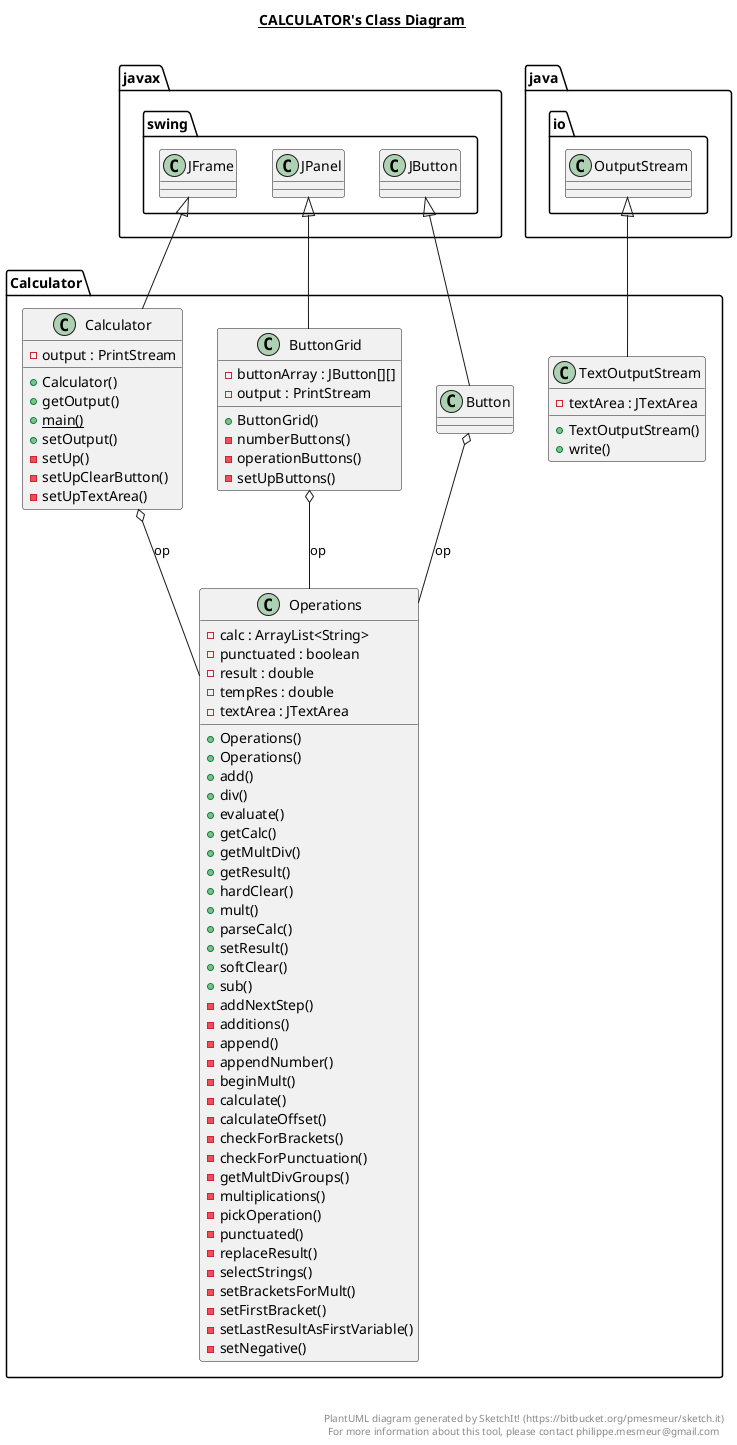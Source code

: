 @startuml

title __CALCULATOR's Class Diagram__\n


  namespace Calculator {
    class Calculator.ButtonGrid {
        - buttonArray : JButton[][]
        - output : PrintStream
        + ButtonGrid()
        - numberButtons()
        - operationButtons()
        - setUpButtons()
    }
  }
  

  namespace Calculator {
    class Calculator.Calculator {
        - output : PrintStream
        + Calculator()
        + getOutput()
        {static} + main()
        + setOutput()
        - setUp()
        - setUpClearButton()
        - setUpTextArea()
    }
  }
  

  namespace Calculator {
    class Calculator.Operations {
        - calc : ArrayList<String>
        - punctuated : boolean
        - result : double
        - tempRes : double
        - textArea : JTextArea
        + Operations()
        + Operations()
        + add()
        + div()
        + evaluate()
        + getCalc()
        + getMultDiv()
        + getResult()
        + hardClear()
        + mult()
        + parseCalc()
        + setResult()
        + softClear()
        + sub()
        - addNextStep()
        - additions()
        - append()
        - appendNumber()
        - beginMult()
        - calculate()
        - calculateOffset()
        - checkForBrackets()
        - checkForPunctuation()
        - getMultDivGroups()
        - multiplications()
        - pickOperation()
        - punctuated()
        - replaceResult()
        - selectStrings()
        - setBracketsForMult()
        - setFirstBracket()
        - setLastResultAsFirstVariable()
        - setNegative()
    }
  }
  

  namespace Calculator {
    class Calculator.TextOutputStream {
        - textArea : JTextArea
        + TextOutputStream()
        + write()
    }
  }
  

  Calculator.Button -up-|> javax.swing.JButton
  Calculator.Button o-- Calculator.Operations : op
  Calculator.ButtonGrid -up-|> javax.swing.JPanel
  Calculator.ButtonGrid o-- Calculator.Operations : op
  Calculator.Calculator -up-|> javax.swing.JFrame
  Calculator.Calculator o-- Calculator.Operations : op
  Calculator.TextOutputStream -up-|> java.io.OutputStream


right footer


PlantUML diagram generated by SketchIt! (https://bitbucket.org/pmesmeur/sketch.it)
For more information about this tool, please contact philippe.mesmeur@gmail.com
endfooter

@enduml

